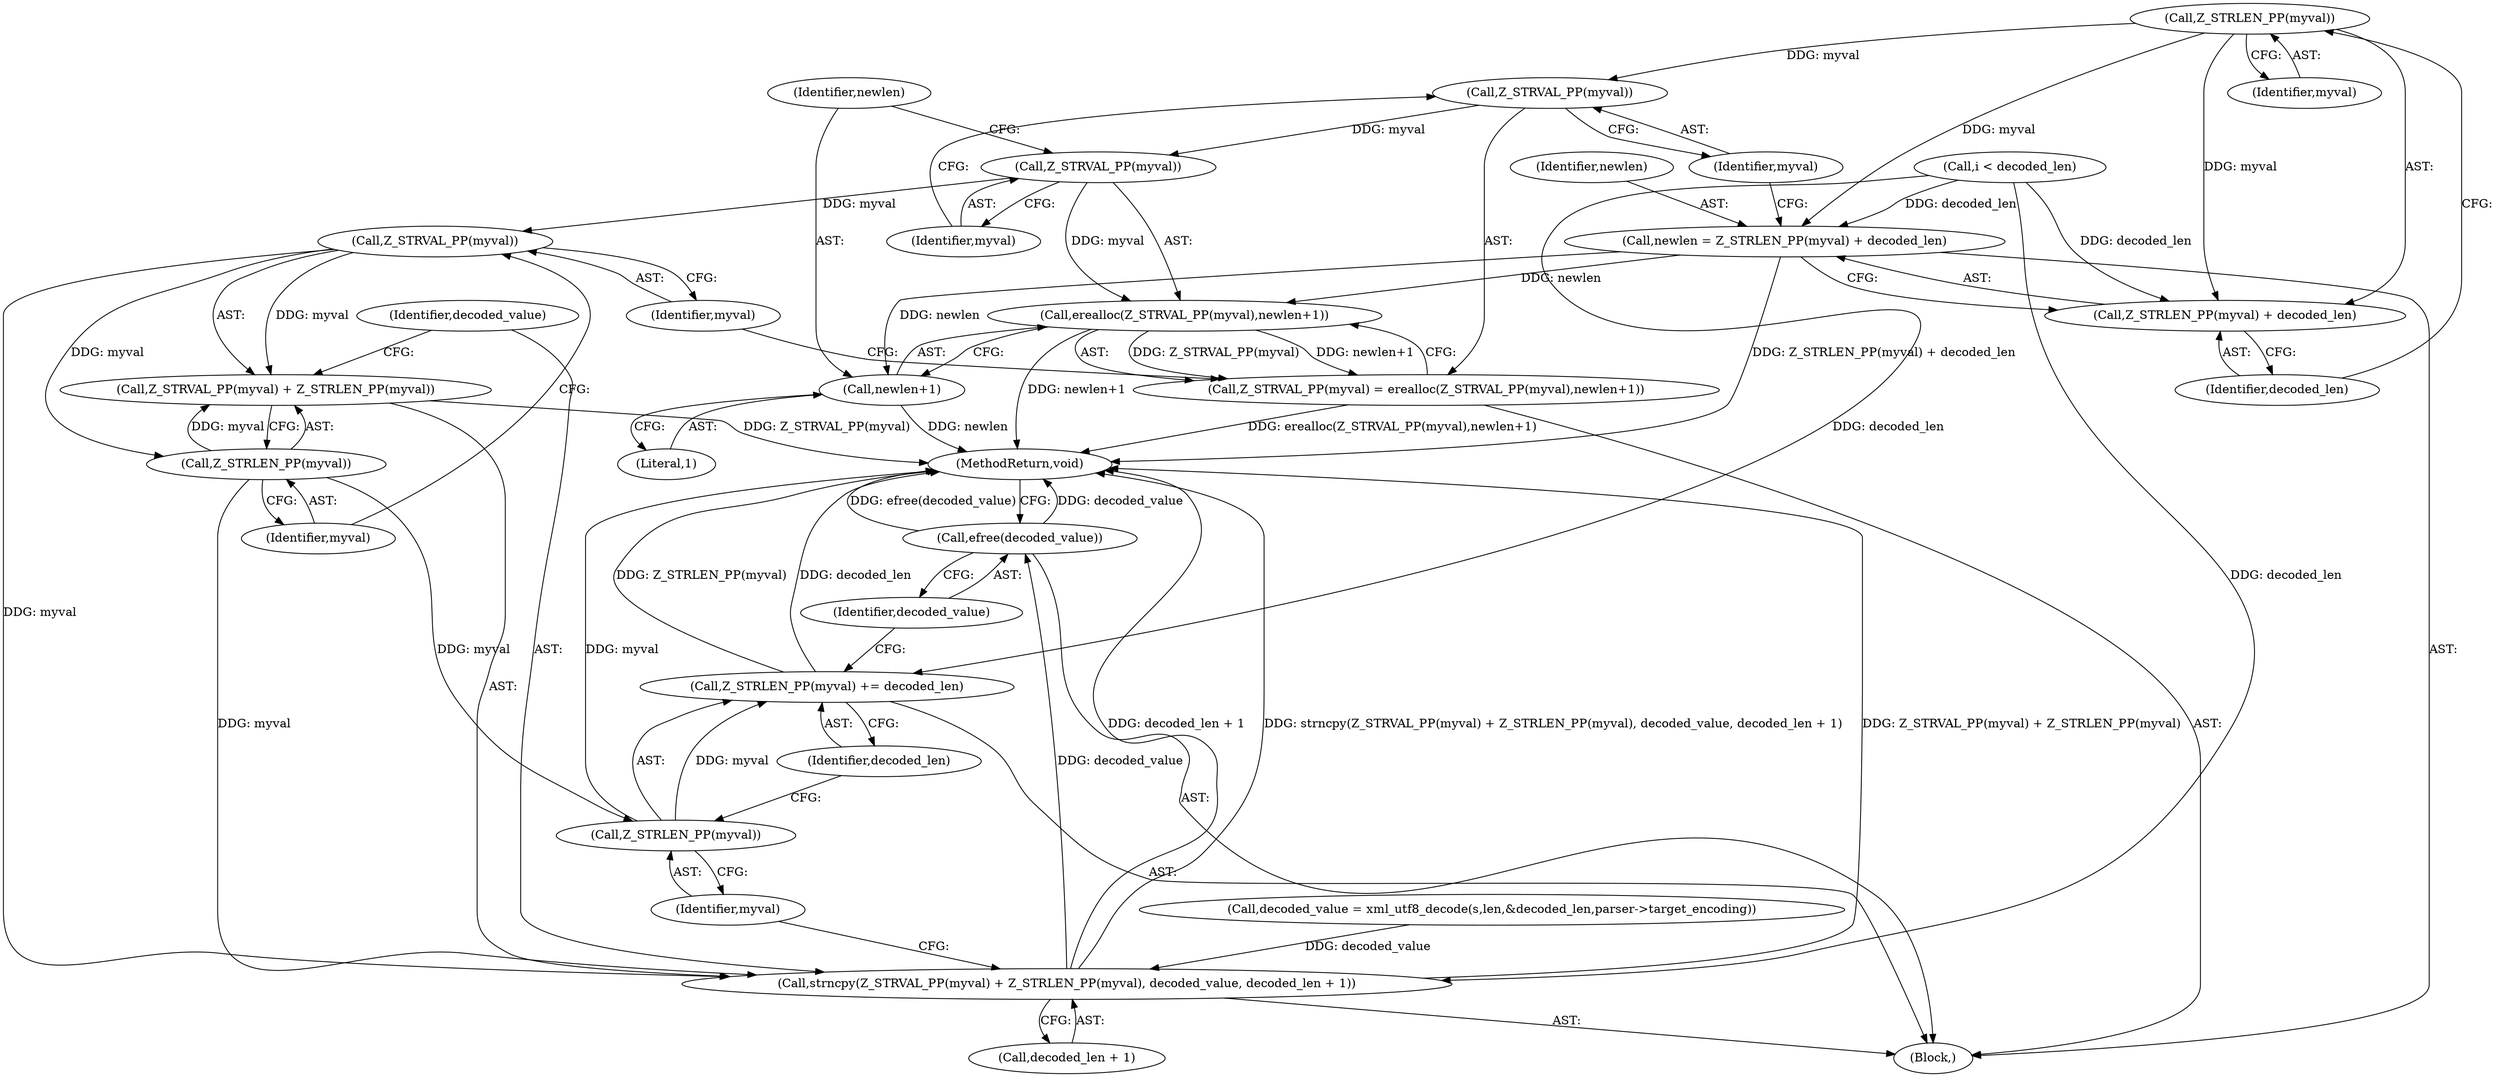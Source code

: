 digraph "0_php_dccda88f27a084bcbbb30198ace12b4e7ae961cc_4@pointer" {
"1000241" [label="(Call,Z_STRLEN_PP(myval))"];
"1000238" [label="(Call,newlen = Z_STRLEN_PP(myval) + decoded_len)"];
"1000247" [label="(Call,erealloc(Z_STRVAL_PP(myval),newlen+1))"];
"1000244" [label="(Call,Z_STRVAL_PP(myval) = erealloc(Z_STRVAL_PP(myval),newlen+1))"];
"1000250" [label="(Call,newlen+1)"];
"1000240" [label="(Call,Z_STRLEN_PP(myval) + decoded_len)"];
"1000245" [label="(Call,Z_STRVAL_PP(myval))"];
"1000248" [label="(Call,Z_STRVAL_PP(myval))"];
"1000255" [label="(Call,Z_STRVAL_PP(myval))"];
"1000253" [label="(Call,strncpy(Z_STRVAL_PP(myval) + Z_STRLEN_PP(myval), decoded_value, decoded_len + 1))"];
"1000267" [label="(Call,efree(decoded_value))"];
"1000254" [label="(Call,Z_STRVAL_PP(myval) + Z_STRLEN_PP(myval))"];
"1000257" [label="(Call,Z_STRLEN_PP(myval))"];
"1000264" [label="(Call,Z_STRLEN_PP(myval))"];
"1000263" [label="(Call,Z_STRLEN_PP(myval) += decoded_len)"];
"1000471" [label="(MethodReturn,void)"];
"1000249" [label="(Identifier,myval)"];
"1000244" [label="(Call,Z_STRVAL_PP(myval) = erealloc(Z_STRVAL_PP(myval),newlen+1))"];
"1000238" [label="(Call,newlen = Z_STRLEN_PP(myval) + decoded_len)"];
"1000264" [label="(Call,Z_STRLEN_PP(myval))"];
"1000183" [label="(Call,i < decoded_len)"];
"1000260" [label="(Call,decoded_len + 1)"];
"1000248" [label="(Call,Z_STRVAL_PP(myval))"];
"1000256" [label="(Identifier,myval)"];
"1000251" [label="(Identifier,newlen)"];
"1000258" [label="(Identifier,myval)"];
"1000259" [label="(Identifier,decoded_value)"];
"1000245" [label="(Call,Z_STRVAL_PP(myval))"];
"1000243" [label="(Identifier,decoded_len)"];
"1000254" [label="(Call,Z_STRVAL_PP(myval) + Z_STRLEN_PP(myval))"];
"1000240" [label="(Call,Z_STRLEN_PP(myval) + decoded_len)"];
"1000247" [label="(Call,erealloc(Z_STRVAL_PP(myval),newlen+1))"];
"1000241" [label="(Call,Z_STRLEN_PP(myval))"];
"1000242" [label="(Identifier,myval)"];
"1000255" [label="(Call,Z_STRVAL_PP(myval))"];
"1000266" [label="(Identifier,decoded_len)"];
"1000250" [label="(Call,newlen+1)"];
"1000169" [label="(Call,decoded_value = xml_utf8_decode(s,len,&decoded_len,parser->target_encoding))"];
"1000253" [label="(Call,strncpy(Z_STRVAL_PP(myval) + Z_STRLEN_PP(myval), decoded_value, decoded_len + 1))"];
"1000257" [label="(Call,Z_STRLEN_PP(myval))"];
"1000267" [label="(Call,efree(decoded_value))"];
"1000268" [label="(Identifier,decoded_value)"];
"1000252" [label="(Literal,1)"];
"1000236" [label="(Block,)"];
"1000265" [label="(Identifier,myval)"];
"1000263" [label="(Call,Z_STRLEN_PP(myval) += decoded_len)"];
"1000246" [label="(Identifier,myval)"];
"1000239" [label="(Identifier,newlen)"];
"1000241" -> "1000240"  [label="AST: "];
"1000241" -> "1000242"  [label="CFG: "];
"1000242" -> "1000241"  [label="AST: "];
"1000243" -> "1000241"  [label="CFG: "];
"1000241" -> "1000238"  [label="DDG: myval"];
"1000241" -> "1000240"  [label="DDG: myval"];
"1000241" -> "1000245"  [label="DDG: myval"];
"1000238" -> "1000236"  [label="AST: "];
"1000238" -> "1000240"  [label="CFG: "];
"1000239" -> "1000238"  [label="AST: "];
"1000240" -> "1000238"  [label="AST: "];
"1000246" -> "1000238"  [label="CFG: "];
"1000238" -> "1000471"  [label="DDG: Z_STRLEN_PP(myval) + decoded_len"];
"1000183" -> "1000238"  [label="DDG: decoded_len"];
"1000238" -> "1000247"  [label="DDG: newlen"];
"1000238" -> "1000250"  [label="DDG: newlen"];
"1000247" -> "1000244"  [label="AST: "];
"1000247" -> "1000250"  [label="CFG: "];
"1000248" -> "1000247"  [label="AST: "];
"1000250" -> "1000247"  [label="AST: "];
"1000244" -> "1000247"  [label="CFG: "];
"1000247" -> "1000471"  [label="DDG: newlen+1"];
"1000247" -> "1000244"  [label="DDG: Z_STRVAL_PP(myval)"];
"1000247" -> "1000244"  [label="DDG: newlen+1"];
"1000248" -> "1000247"  [label="DDG: myval"];
"1000244" -> "1000236"  [label="AST: "];
"1000245" -> "1000244"  [label="AST: "];
"1000256" -> "1000244"  [label="CFG: "];
"1000244" -> "1000471"  [label="DDG: erealloc(Z_STRVAL_PP(myval),newlen+1)"];
"1000250" -> "1000252"  [label="CFG: "];
"1000251" -> "1000250"  [label="AST: "];
"1000252" -> "1000250"  [label="AST: "];
"1000250" -> "1000471"  [label="DDG: newlen"];
"1000240" -> "1000243"  [label="CFG: "];
"1000243" -> "1000240"  [label="AST: "];
"1000183" -> "1000240"  [label="DDG: decoded_len"];
"1000245" -> "1000246"  [label="CFG: "];
"1000246" -> "1000245"  [label="AST: "];
"1000249" -> "1000245"  [label="CFG: "];
"1000245" -> "1000248"  [label="DDG: myval"];
"1000248" -> "1000249"  [label="CFG: "];
"1000249" -> "1000248"  [label="AST: "];
"1000251" -> "1000248"  [label="CFG: "];
"1000248" -> "1000255"  [label="DDG: myval"];
"1000255" -> "1000254"  [label="AST: "];
"1000255" -> "1000256"  [label="CFG: "];
"1000256" -> "1000255"  [label="AST: "];
"1000258" -> "1000255"  [label="CFG: "];
"1000255" -> "1000253"  [label="DDG: myval"];
"1000255" -> "1000254"  [label="DDG: myval"];
"1000255" -> "1000257"  [label="DDG: myval"];
"1000253" -> "1000236"  [label="AST: "];
"1000253" -> "1000260"  [label="CFG: "];
"1000254" -> "1000253"  [label="AST: "];
"1000259" -> "1000253"  [label="AST: "];
"1000260" -> "1000253"  [label="AST: "];
"1000265" -> "1000253"  [label="CFG: "];
"1000253" -> "1000471"  [label="DDG: decoded_len + 1"];
"1000253" -> "1000471"  [label="DDG: strncpy(Z_STRVAL_PP(myval) + Z_STRLEN_PP(myval), decoded_value, decoded_len + 1)"];
"1000253" -> "1000471"  [label="DDG: Z_STRVAL_PP(myval) + Z_STRLEN_PP(myval)"];
"1000257" -> "1000253"  [label="DDG: myval"];
"1000169" -> "1000253"  [label="DDG: decoded_value"];
"1000183" -> "1000253"  [label="DDG: decoded_len"];
"1000253" -> "1000267"  [label="DDG: decoded_value"];
"1000267" -> "1000236"  [label="AST: "];
"1000267" -> "1000268"  [label="CFG: "];
"1000268" -> "1000267"  [label="AST: "];
"1000471" -> "1000267"  [label="CFG: "];
"1000267" -> "1000471"  [label="DDG: decoded_value"];
"1000267" -> "1000471"  [label="DDG: efree(decoded_value)"];
"1000254" -> "1000257"  [label="CFG: "];
"1000257" -> "1000254"  [label="AST: "];
"1000259" -> "1000254"  [label="CFG: "];
"1000254" -> "1000471"  [label="DDG: Z_STRVAL_PP(myval)"];
"1000257" -> "1000254"  [label="DDG: myval"];
"1000257" -> "1000258"  [label="CFG: "];
"1000258" -> "1000257"  [label="AST: "];
"1000257" -> "1000264"  [label="DDG: myval"];
"1000264" -> "1000263"  [label="AST: "];
"1000264" -> "1000265"  [label="CFG: "];
"1000265" -> "1000264"  [label="AST: "];
"1000266" -> "1000264"  [label="CFG: "];
"1000264" -> "1000471"  [label="DDG: myval"];
"1000264" -> "1000263"  [label="DDG: myval"];
"1000263" -> "1000236"  [label="AST: "];
"1000263" -> "1000266"  [label="CFG: "];
"1000266" -> "1000263"  [label="AST: "];
"1000268" -> "1000263"  [label="CFG: "];
"1000263" -> "1000471"  [label="DDG: Z_STRLEN_PP(myval)"];
"1000263" -> "1000471"  [label="DDG: decoded_len"];
"1000183" -> "1000263"  [label="DDG: decoded_len"];
}
